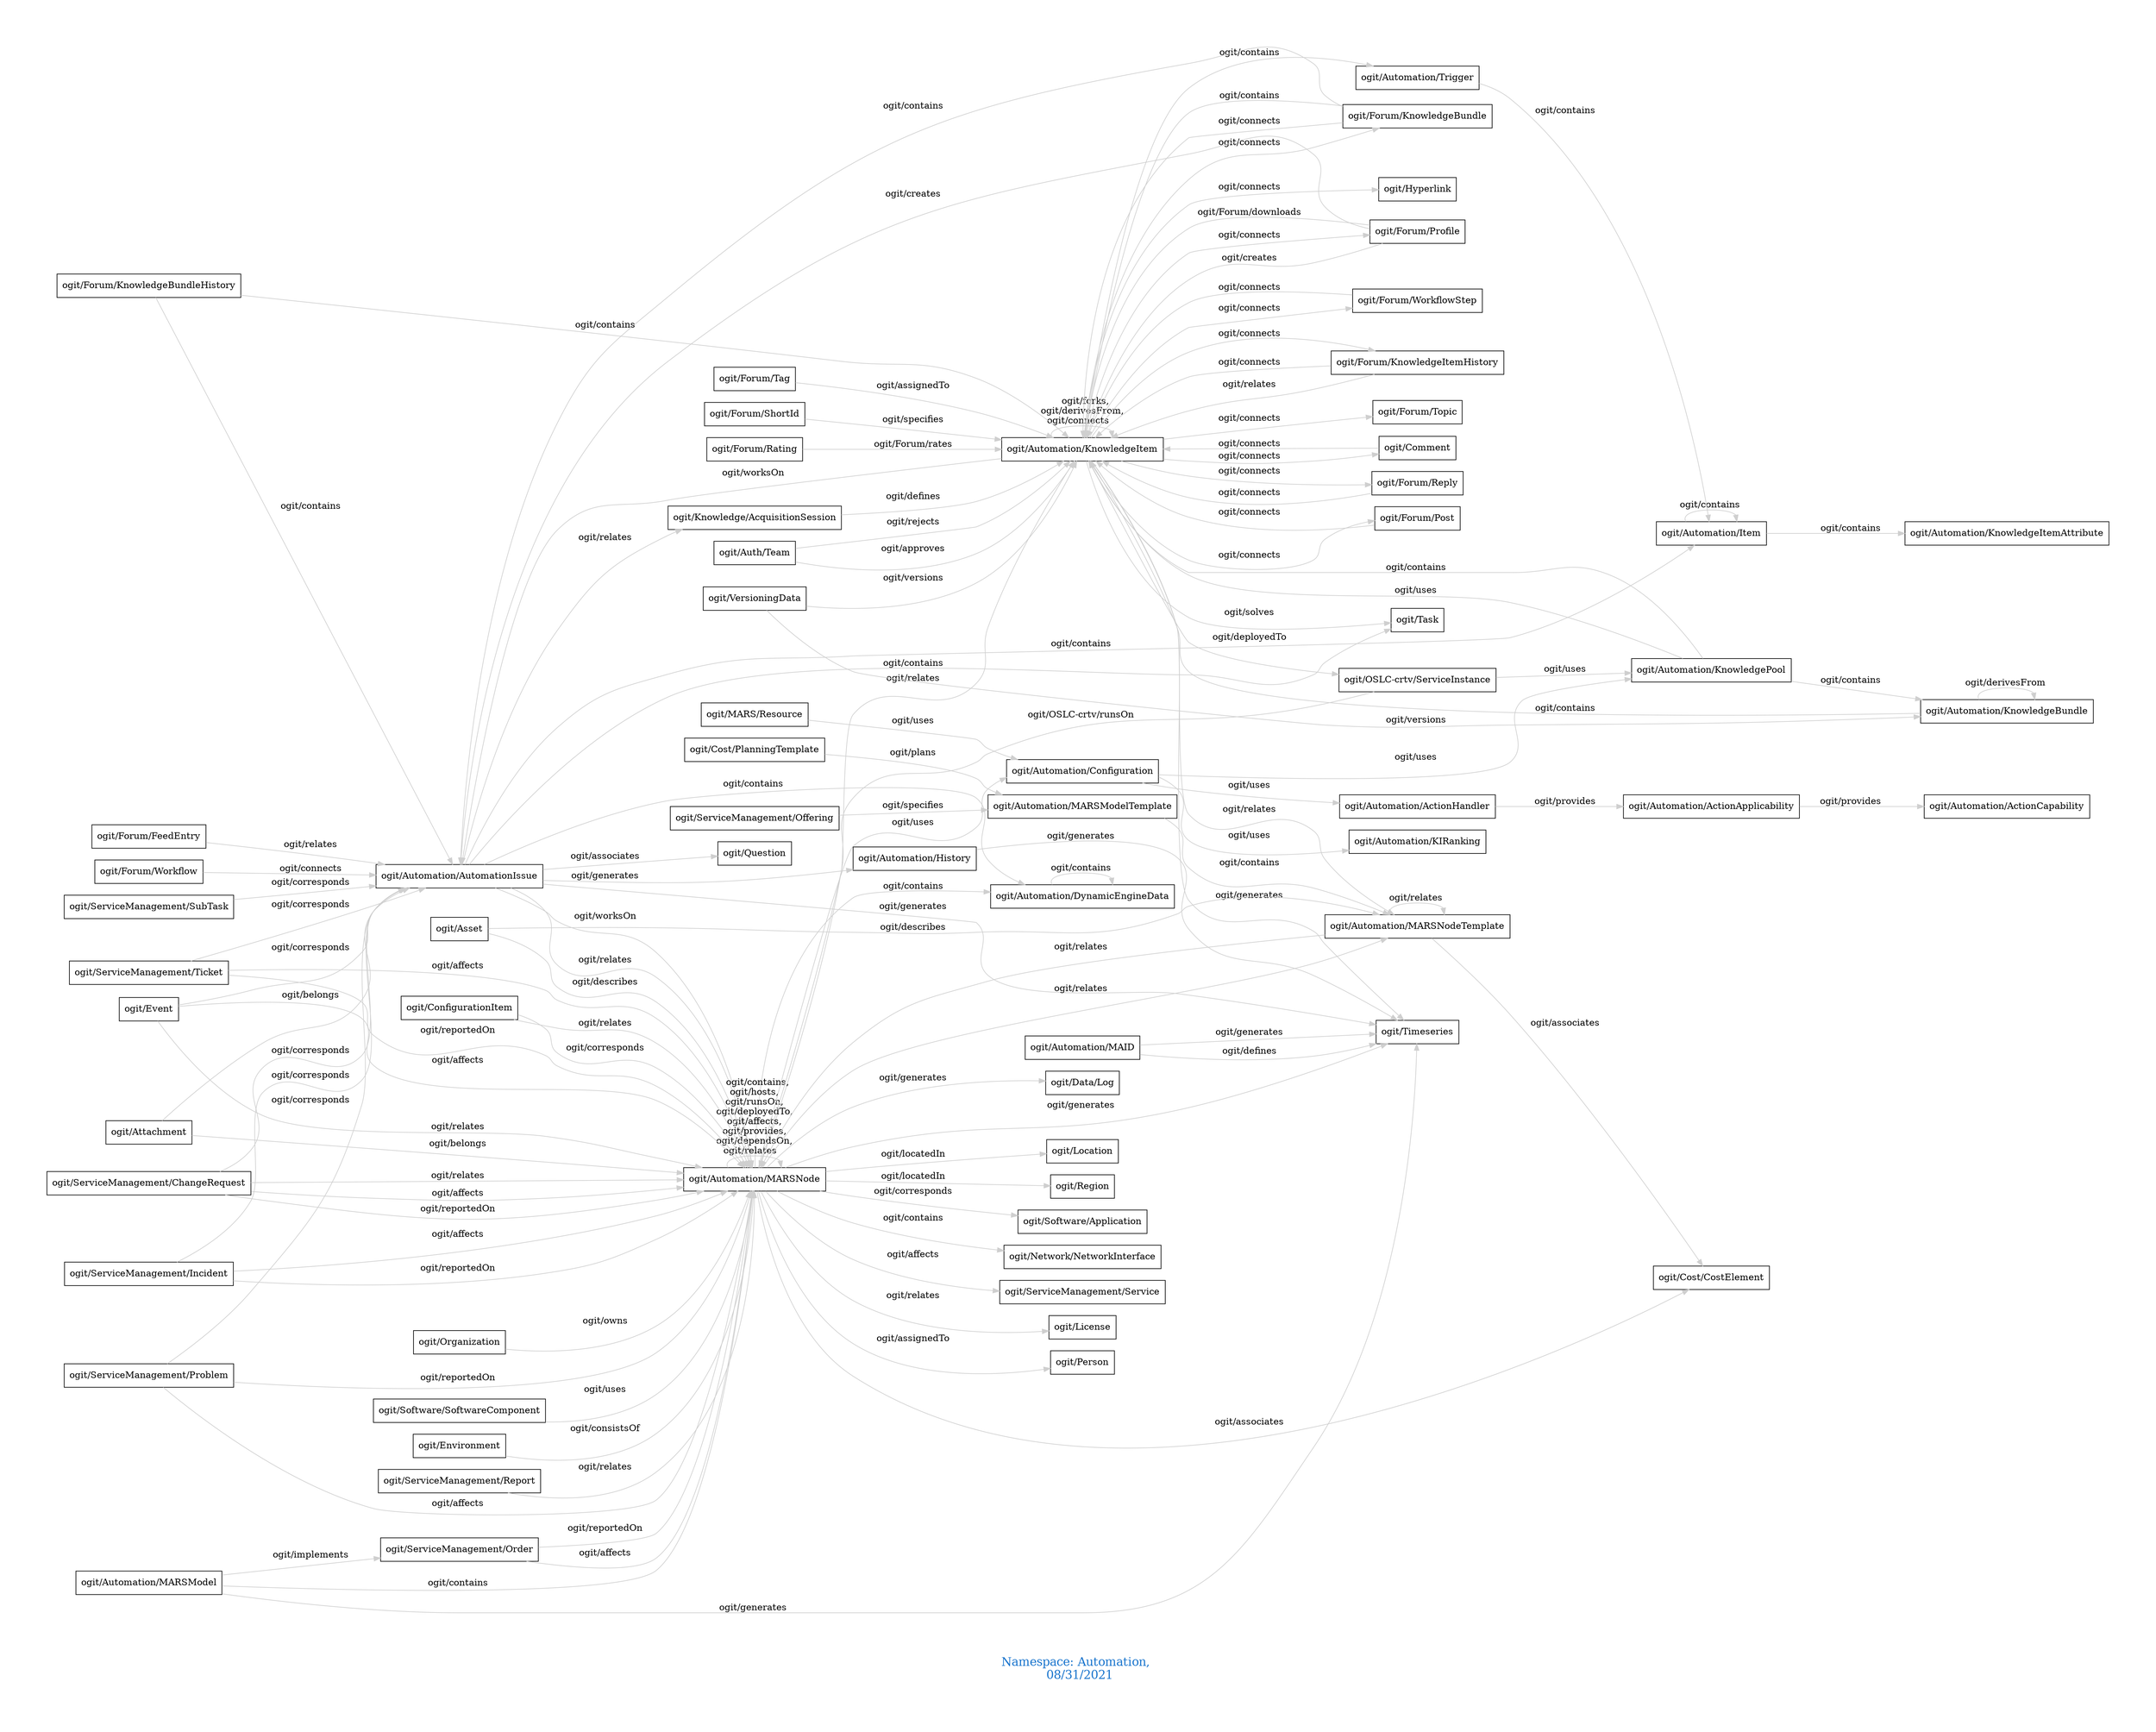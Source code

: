 digraph OGIT_ontology {
 graph [ rankdir= LR,pad=1 
fontsize = 18,
fontcolor= dodgerblue3,label = "\n\n\nNamespace: Automation, \n 08/31/2021"];
node[shape=polygon];
edge [  color="gray81"];

   "ogit/Automation/AutomationIssue" -> "ogit/Task" [label="   ogit/contains    "];
   "ogit/Automation/AutomationIssue" -> "ogit/Automation/DynamicEngineData" [label="   ogit/contains    "];
   "ogit/Automation/AutomationIssue" -> "ogit/Automation/Item" [label="   ogit/contains    "];
   "ogit/Automation/Item" -> "ogit/Automation/KnowledgeItemAttribute" [label="   ogit/contains    "];
   "ogit/Automation/KnowledgeBundle" -> "ogit/Automation/KnowledgeItem" [label="   ogit/contains    "];
   "ogit/Automation/KnowledgeItem" -> "ogit/Automation/Trigger" [label="   ogit/contains    "];
   "ogit/Automation/KnowledgePool" -> "ogit/Automation/KnowledgeBundle" [label="   ogit/contains    "];
   "ogit/Automation/KnowledgePool" -> "ogit/Automation/KnowledgeItem" [label="   ogit/contains    "];
   "ogit/Automation/MARSModel" -> "ogit/Automation/MARSNode" [label="   ogit/contains    "];
   "ogit/Automation/MARSModelTemplate" -> "ogit/Automation/MARSNodeTemplate" [label="   ogit/contains    "];
   "ogit/Automation/MARSNode" -> "ogit/Network/NetworkInterface" [label="   ogit/contains    "];
   "ogit/Automation/MARSNode" -> "ogit/Automation/DynamicEngineData" [label="   ogit/contains    "];
   "ogit/Automation/Trigger" -> "ogit/Automation/Item" [label="   ogit/contains    "];
   "ogit/Forum/KnowledgeBundle" -> "ogit/Automation/AutomationIssue" [label="   ogit/contains    "];
   "ogit/Forum/KnowledgeBundle" -> "ogit/Automation/KnowledgeItem" [label="   ogit/contains    "];
   "ogit/Forum/KnowledgeBundleHistory" -> "ogit/Automation/AutomationIssue" [label="   ogit/contains    "];
   "ogit/Forum/KnowledgeBundleHistory" -> "ogit/Automation/KnowledgeItem" [label="   ogit/contains    "];
   "ogit/Automation/MAID" -> "ogit/Timeseries" [label="   ogit/defines    "];
   "ogit/Knowledge/AcquisitionSession" -> "ogit/Automation/KnowledgeItem" [label="   ogit/defines    "];
   "ogit/Auth/Team" -> "ogit/Automation/KnowledgeItem" [label="   ogit/rejects    "];
   "ogit/Automation/AutomationIssue" -> "ogit/Automation/MARSNode" [label="   ogit/worksOn    "];
   "ogit/Automation/KnowledgeItem" -> "ogit/Automation/AutomationIssue" [label="   ogit/worksOn    "];
   "ogit/Automation/MARSNode" -> "ogit/Person" [label="   ogit/assignedTo    "];
   "ogit/Forum/Tag" -> "ogit/Automation/KnowledgeItem" [label="   ogit/assignedTo    "];
   "ogit/Automation/AutomationIssue" -> "ogit/Timeseries" [label="   ogit/generates    "];
   "ogit/Automation/AutomationIssue" -> "ogit/Automation/History" [label="   ogit/generates    "];
   "ogit/Automation/History" -> "ogit/Timeseries" [label="   ogit/generates    "];
   "ogit/Automation/KnowledgeItem" -> "ogit/Timeseries" [label="   ogit/generates    "];
   "ogit/Automation/MAID" -> "ogit/Timeseries" [label="   ogit/generates    "];
   "ogit/Automation/MARSModel" -> "ogit/Timeseries" [label="   ogit/generates    "];
   "ogit/Automation/MARSNode" -> "ogit/Data/Log" [label="   ogit/generates    "];
   "ogit/Automation/MARSNode" -> "ogit/Timeseries" [label="   ogit/generates    "];
   "ogit/Forum/ShortId" -> "ogit/Automation/KnowledgeItem" [label="   ogit/specifies    "];
   "ogit/ServiceManagement/Offering" -> "ogit/Automation/MARSModelTemplate" [label="   ogit/specifies    "];
   "ogit/Automation/KnowledgeItem" -> "ogit/Task" [label="   ogit/solves    "];
   "ogit/Asset" -> "ogit/Automation/MARSNodeTemplate" [label="   ogit/describes    "];
   "ogit/Asset" -> "ogit/Automation/MARSNode" [label="   ogit/describes    "];
   "ogit/Forum/Profile" -> "ogit/Automation/AutomationIssue" [label="   ogit/creates    "];
   "ogit/Forum/Profile" -> "ogit/Automation/KnowledgeItem" [label="   ogit/creates    "];
   "ogit/Automation/AutomationIssue" -> "ogit/Question" [label="   ogit/associates    "];
   "ogit/Automation/MARSNode" -> "ogit/Cost/CostElement" [label="   ogit/associates    "];
   "ogit/Automation/MARSNodeTemplate" -> "ogit/Cost/CostElement" [label="   ogit/associates    "];
   "ogit/Automation/KnowledgeItem" -> "ogit/Forum/WorkflowStep" [label="   ogit/connects    "];
   "ogit/Automation/KnowledgeItem" -> "ogit/Forum/KnowledgeItemHistory" [label="   ogit/connects    "];
   "ogit/Automation/KnowledgeItem" -> "ogit/Forum/Profile" [label="   ogit/connects    "];
   "ogit/Automation/KnowledgeItem" -> "ogit/Forum/Topic" [label="   ogit/connects    "];
   "ogit/Automation/KnowledgeItem" -> "ogit/Comment" [label="   ogit/connects    "];
   "ogit/Automation/KnowledgeItem" -> "ogit/Forum/Reply" [label="   ogit/connects    "];
   "ogit/Automation/KnowledgeItem" -> "ogit/Forum/KnowledgeBundle" [label="   ogit/connects    "];
   "ogit/Automation/KnowledgeItem" -> "ogit/Forum/Post" [label="   ogit/connects    "];
   "ogit/Automation/KnowledgeItem" -> "ogit/Hyperlink" [label="   ogit/connects    "];
   "ogit/Forum/KnowledgeBundle" -> "ogit/Automation/KnowledgeItem" [label="   ogit/connects    "];
   "ogit/Forum/KnowledgeItemHistory" -> "ogit/Automation/KnowledgeItem" [label="   ogit/connects    "];
   "ogit/Forum/Post" -> "ogit/Automation/KnowledgeItem" [label="   ogit/connects    "];
   "ogit/Forum/Reply" -> "ogit/Automation/KnowledgeItem" [label="   ogit/connects    "];
   "ogit/Forum/Workflow" -> "ogit/Automation/AutomationIssue" [label="   ogit/connects    "];
   "ogit/Forum/WorkflowStep" -> "ogit/Automation/KnowledgeItem" [label="   ogit/connects    "];
   "ogit/Comment" -> "ogit/Automation/KnowledgeItem" [label="   ogit/connects    "];
   "ogit/Automation/KnowledgeItem" -> "ogit/OSLC-crtv/ServiceInstance" [label="   ogit/deployedTo    "];
   "ogit/Automation/MARSNode" -> "ogit/Location" [label="   ogit/locatedIn    "];
   "ogit/Automation/MARSNode" -> "ogit/Region" [label="   ogit/locatedIn    "];
   "ogit/VersioningData" -> "ogit/Automation/KnowledgeBundle" [label="   ogit/versions    "];
   "ogit/VersioningData" -> "ogit/Automation/KnowledgeItem" [label="   ogit/versions    "];
   "ogit/Automation/MARSNode" -> "ogit/Software/Application" [label="   ogit/corresponds    "];
   "ogit/ServiceManagement/ChangeRequest" -> "ogit/Automation/AutomationIssue" [label="   ogit/corresponds    "];
   "ogit/ServiceManagement/Incident" -> "ogit/Automation/AutomationIssue" [label="   ogit/corresponds    "];
   "ogit/ServiceManagement/Problem" -> "ogit/Automation/AutomationIssue" [label="   ogit/corresponds    "];
   "ogit/ServiceManagement/SubTask" -> "ogit/Automation/AutomationIssue" [label="   ogit/corresponds    "];
   "ogit/ServiceManagement/Ticket" -> "ogit/Automation/AutomationIssue" [label="   ogit/corresponds    "];
   "ogit/ConfigurationItem" -> "ogit/Automation/MARSNode" [label="   ogit/corresponds    "];
   "ogit/Event" -> "ogit/Automation/AutomationIssue" [label="   ogit/corresponds    "];
   "ogit/Forum/Rating" -> "ogit/Automation/KnowledgeItem" [label="   ogit/Forum/rates    "];
   "ogit/Automation/MARSNode" -> "ogit/ServiceManagement/Service" [label="   ogit/affects    "];
   "ogit/ServiceManagement/ChangeRequest" -> "ogit/Automation/MARSNode" [label="   ogit/affects    "];
   "ogit/ServiceManagement/Incident" -> "ogit/Automation/MARSNode" [label="   ogit/affects    "];
   "ogit/ServiceManagement/Order" -> "ogit/Automation/MARSNode" [label="   ogit/affects    "];
   "ogit/ServiceManagement/Problem" -> "ogit/Automation/MARSNode" [label="   ogit/affects    "];
   "ogit/ServiceManagement/Ticket" -> "ogit/Automation/MARSNode" [label="   ogit/affects    "];
   "ogit/Event" -> "ogit/Automation/MARSNode" [label="   ogit/affects    "];
   "ogit/OSLC-crtv/ServiceInstance" -> "ogit/Automation/MARSNode" [label="   ogit/OSLC-crtv/runsOn    "];
   "ogit/Automation/MARSModel" -> "ogit/ServiceManagement/Order" [label="   ogit/implements    "];
   "ogit/Automation/ActionApplicability" -> "ogit/Automation/ActionCapability" [label="   ogit/provides    "];
   "ogit/Automation/ActionHandler" -> "ogit/Automation/ActionApplicability" [label="   ogit/provides    "];
   "ogit/Organization" -> "ogit/Automation/MARSNode" [label="   ogit/owns    "];
   "ogit/Attachment" -> "ogit/Automation/MARSNode" [label="   ogit/belongs    "];
   "ogit/Attachment" -> "ogit/Automation/AutomationIssue" [label="   ogit/belongs    "];
   "ogit/Automation/Configuration" -> "ogit/Automation/ActionHandler" [label="   ogit/uses    "];
   "ogit/Automation/Configuration" -> "ogit/Automation/KIRanking" [label="   ogit/uses    "];
   "ogit/Automation/Configuration" -> "ogit/Automation/KnowledgePool" [label="   ogit/uses    "];
   "ogit/Automation/KnowledgePool" -> "ogit/Automation/KnowledgeItem" [label="   ogit/uses    "];
   "ogit/Automation/MARSNode" -> "ogit/Automation/Configuration" [label="   ogit/uses    "];
   "ogit/MARS/Resource" -> "ogit/Automation/Configuration" [label="   ogit/uses    "];
   "ogit/OSLC-crtv/ServiceInstance" -> "ogit/Automation/KnowledgePool" [label="   ogit/uses    "];
   "ogit/Software/SoftwareComponent" -> "ogit/Automation/MARSNode" [label="   ogit/uses    "];
   "ogit/Cost/PlanningTemplate" -> "ogit/Automation/MARSModelTemplate" [label="   ogit/plans    "];
   "ogit/ServiceManagement/ChangeRequest" -> "ogit/Automation/MARSNode" [label="   ogit/reportedOn    "];
   "ogit/ServiceManagement/Incident" -> "ogit/Automation/MARSNode" [label="   ogit/reportedOn    "];
   "ogit/ServiceManagement/Order" -> "ogit/Automation/MARSNode" [label="   ogit/reportedOn    "];
   "ogit/ServiceManagement/Problem" -> "ogit/Automation/MARSNode" [label="   ogit/reportedOn    "];
   "ogit/ServiceManagement/Ticket" -> "ogit/Automation/MARSNode" [label="   ogit/reportedOn    "];
   "ogit/Auth/Team" -> "ogit/Automation/KnowledgeItem" [label="   ogit/approves    "];
   "ogit/Forum/Profile" -> "ogit/Automation/KnowledgeItem" [label="   ogit/Forum/downloads    "];
   "ogit/Environment" -> "ogit/Automation/MARSNode" [label="   ogit/consistsOf    "];
   "ogit/Automation/AutomationIssue" -> "ogit/Knowledge/AcquisitionSession" [label="   ogit/relates    "];
   "ogit/Automation/AutomationIssue" -> "ogit/Automation/MARSNode" [label="   ogit/relates    "];
   "ogit/Automation/KnowledgeItem" -> "ogit/Automation/MARSNodeTemplate" [label="   ogit/relates    "];
   "ogit/Automation/MARSNode" -> "ogit/Automation/MARSNodeTemplate" [label="   ogit/relates    "];
   "ogit/Automation/MARSNode" -> "ogit/License" [label="   ogit/relates    "];
   "ogit/Automation/MARSNode" -> "ogit/Automation/KnowledgeItem" [label="   ogit/relates    "];
   "ogit/Automation/MARSNodeTemplate" -> "ogit/Automation/MARSNode" [label="   ogit/relates    "];
   "ogit/Forum/FeedEntry" -> "ogit/Automation/AutomationIssue" [label="   ogit/relates    "];
   "ogit/Forum/KnowledgeItemHistory" -> "ogit/Automation/KnowledgeItem" [label="   ogit/relates    "];
   "ogit/ServiceManagement/ChangeRequest" -> "ogit/Automation/MARSNode" [label="   ogit/relates    "];
   "ogit/ServiceManagement/Report" -> "ogit/Automation/MARSNode" [label="   ogit/relates    "];
   "ogit/ConfigurationItem" -> "ogit/Automation/MARSNode" [label="   ogit/relates    "];
   "ogit/Event" -> "ogit/Automation/MARSNode" [label="   ogit/relates    "];
   "ogit/Automation/DynamicEngineData" -> "ogit/Automation/DynamicEngineData" [label="   ogit/contains    "];
   "ogit/Automation/Item" -> "ogit/Automation/Item" [label="   ogit/contains    "];
   "ogit/Automation/MARSNode" -> "ogit/Automation/MARSNode" [label="   ogit/contains, \n ogit/hosts, \n ogit/runsOn, \n ogit/deployedTo, \n ogit/affects, \n ogit/provides, \n ogit/dependsOn, \n ogit/relates    "];
   "ogit/Automation/KnowledgeItem" -> "ogit/Automation/KnowledgeItem" [label="   ogit/forks, \n ogit/derivesFrom, \n ogit/connects    "];
   "ogit/Automation/MARSNodeTemplate" -> "ogit/Automation/MARSNodeTemplate" [label="   ogit/relates    "];
   "ogit/Automation/KnowledgeBundle" -> "ogit/Automation/KnowledgeBundle" [label="   ogit/derivesFrom    "];
}
